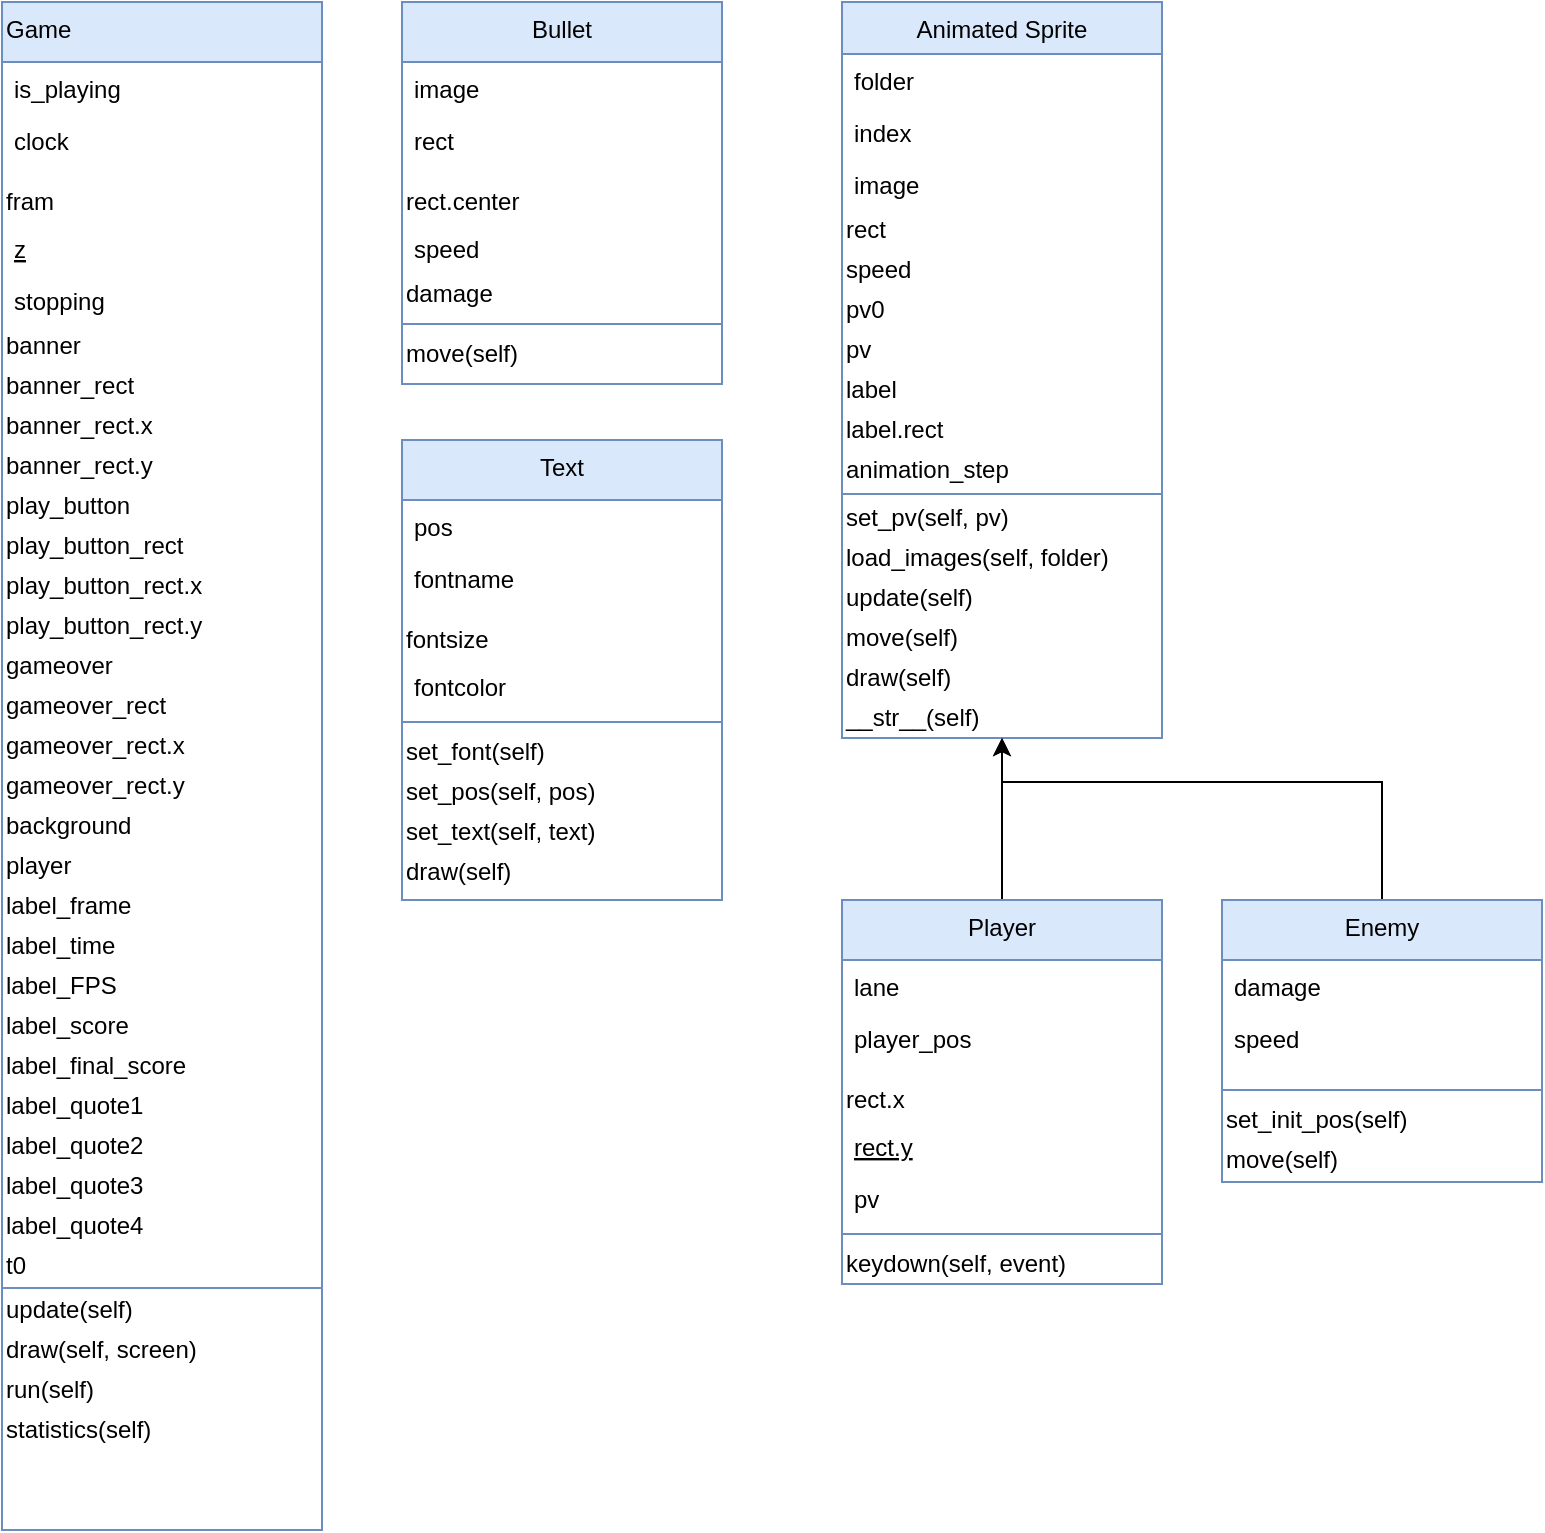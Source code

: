 <mxfile version="14.7.10" type="github">
  <diagram id="C5RBs43oDa-KdzZeNtuy" name="Page-1">
    <mxGraphModel dx="998" dy="548" grid="1" gridSize="10" guides="1" tooltips="1" connect="1" arrows="1" fold="1" page="1" pageScale="1" pageWidth="827" pageHeight="1169" math="0" shadow="0">
      <root>
        <mxCell id="WIyWlLk6GJQsqaUBKTNV-0" />
        <mxCell id="WIyWlLk6GJQsqaUBKTNV-1" parent="WIyWlLk6GJQsqaUBKTNV-0" />
        <mxCell id="zkfFHV4jXpPFQw0GAbJ--0" value="Animated Sprite" style="swimlane;fontStyle=0;align=center;verticalAlign=top;childLayout=stackLayout;horizontal=1;startSize=26;horizontalStack=0;resizeParent=1;resizeLast=0;collapsible=1;marginBottom=0;rounded=0;shadow=0;strokeWidth=1;fillColor=#dae8fc;strokeColor=#6c8ebf;swimlaneFillColor=#ffffff;" parent="WIyWlLk6GJQsqaUBKTNV-1" vertex="1">
          <mxGeometry x="440" y="20" width="160" height="368" as="geometry">
            <mxRectangle x="230" y="140" width="160" height="26" as="alternateBounds" />
          </mxGeometry>
        </mxCell>
        <mxCell id="zkfFHV4jXpPFQw0GAbJ--1" value="folder" style="text;align=left;verticalAlign=top;spacingLeft=4;spacingRight=4;overflow=hidden;rotatable=0;points=[[0,0.5],[1,0.5]];portConstraint=eastwest;" parent="zkfFHV4jXpPFQw0GAbJ--0" vertex="1">
          <mxGeometry y="26" width="160" height="26" as="geometry" />
        </mxCell>
        <mxCell id="zkfFHV4jXpPFQw0GAbJ--2" value="index" style="text;align=left;verticalAlign=top;spacingLeft=4;spacingRight=4;overflow=hidden;rotatable=0;points=[[0,0.5],[1,0.5]];portConstraint=eastwest;rounded=0;shadow=0;html=0;" parent="zkfFHV4jXpPFQw0GAbJ--0" vertex="1">
          <mxGeometry y="52" width="160" height="26" as="geometry" />
        </mxCell>
        <mxCell id="zkfFHV4jXpPFQw0GAbJ--3" value="image" style="text;align=left;verticalAlign=top;spacingLeft=4;spacingRight=4;overflow=hidden;rotatable=0;points=[[0,0.5],[1,0.5]];portConstraint=eastwest;rounded=0;shadow=0;html=0;" parent="zkfFHV4jXpPFQw0GAbJ--0" vertex="1">
          <mxGeometry y="78" width="160" height="26" as="geometry" />
        </mxCell>
        <mxCell id="EvfvX-tzPyEWIJLofch1-0" value="rect" style="text;html=1;resizable=0;autosize=1;align=left;verticalAlign=middle;points=[];fillColor=none;strokeColor=none;rounded=0;" parent="zkfFHV4jXpPFQw0GAbJ--0" vertex="1">
          <mxGeometry y="104" width="160" height="20" as="geometry" />
        </mxCell>
        <mxCell id="EvfvX-tzPyEWIJLofch1-1" value="speed" style="text;html=1;resizable=0;autosize=1;align=left;verticalAlign=middle;points=[];fillColor=none;strokeColor=none;rounded=0;rotation=0;" parent="zkfFHV4jXpPFQw0GAbJ--0" vertex="1">
          <mxGeometry y="124" width="160" height="20" as="geometry" />
        </mxCell>
        <mxCell id="EvfvX-tzPyEWIJLofch1-2" value="pv0" style="text;html=1;resizable=0;autosize=1;align=left;verticalAlign=middle;points=[];fillColor=none;strokeColor=none;rounded=0;" parent="zkfFHV4jXpPFQw0GAbJ--0" vertex="1">
          <mxGeometry y="144" width="160" height="20" as="geometry" />
        </mxCell>
        <mxCell id="EvfvX-tzPyEWIJLofch1-3" value="pv" style="text;html=1;resizable=0;autosize=1;align=left;verticalAlign=middle;points=[];fillColor=none;strokeColor=none;rounded=0;" parent="zkfFHV4jXpPFQw0GAbJ--0" vertex="1">
          <mxGeometry y="164" width="160" height="20" as="geometry" />
        </mxCell>
        <mxCell id="EvfvX-tzPyEWIJLofch1-4" value="label" style="text;html=1;align=left;verticalAlign=middle;resizable=0;points=[];autosize=1;strokeColor=none;" parent="zkfFHV4jXpPFQw0GAbJ--0" vertex="1">
          <mxGeometry y="184" width="160" height="20" as="geometry" />
        </mxCell>
        <mxCell id="EvfvX-tzPyEWIJLofch1-5" value="label.rect" style="text;html=1;resizable=0;autosize=1;align=left;verticalAlign=middle;points=[];fillColor=none;strokeColor=none;rounded=0;" parent="zkfFHV4jXpPFQw0GAbJ--0" vertex="1">
          <mxGeometry y="204" width="160" height="20" as="geometry" />
        </mxCell>
        <mxCell id="p3t-0WlecFYKFIBqedAe-0" value="animation_step" style="text;html=1;resizable=0;autosize=1;align=left;verticalAlign=middle;points=[];fillColor=none;strokeColor=none;rounded=0;" vertex="1" parent="zkfFHV4jXpPFQw0GAbJ--0">
          <mxGeometry y="224" width="160" height="20" as="geometry" />
        </mxCell>
        <mxCell id="zkfFHV4jXpPFQw0GAbJ--4" value="" style="line;html=1;strokeWidth=1;align=left;verticalAlign=middle;spacingTop=-1;spacingLeft=3;spacingRight=3;rotatable=0;labelPosition=right;points=[];portConstraint=eastwest;fillColor=#dae8fc;strokeColor=#6c8ebf;" parent="zkfFHV4jXpPFQw0GAbJ--0" vertex="1">
          <mxGeometry y="244" width="160" height="4" as="geometry" />
        </mxCell>
        <mxCell id="EvfvX-tzPyEWIJLofch1-6" value="set_pv(self, pv)" style="text;html=1;resizable=0;autosize=1;align=left;verticalAlign=middle;points=[];fillColor=none;strokeColor=none;rounded=0;" parent="zkfFHV4jXpPFQw0GAbJ--0" vertex="1">
          <mxGeometry y="248" width="160" height="20" as="geometry" />
        </mxCell>
        <mxCell id="EvfvX-tzPyEWIJLofch1-7" value="load_images(self, folder)" style="text;html=1;resizable=0;autosize=1;align=left;verticalAlign=middle;points=[];fillColor=none;strokeColor=none;rounded=0;" parent="zkfFHV4jXpPFQw0GAbJ--0" vertex="1">
          <mxGeometry y="268" width="160" height="20" as="geometry" />
        </mxCell>
        <mxCell id="EvfvX-tzPyEWIJLofch1-8" value="update(self)" style="text;html=1;resizable=0;autosize=1;align=left;verticalAlign=middle;points=[];fillColor=none;strokeColor=none;rounded=0;" parent="zkfFHV4jXpPFQw0GAbJ--0" vertex="1">
          <mxGeometry y="288" width="160" height="20" as="geometry" />
        </mxCell>
        <mxCell id="EvfvX-tzPyEWIJLofch1-9" value="move(self)" style="text;html=1;resizable=0;autosize=1;align=left;verticalAlign=middle;points=[];fillColor=none;strokeColor=none;rounded=0;" parent="zkfFHV4jXpPFQw0GAbJ--0" vertex="1">
          <mxGeometry y="308" width="160" height="20" as="geometry" />
        </mxCell>
        <mxCell id="EvfvX-tzPyEWIJLofch1-10" value="draw(self)" style="text;html=1;resizable=0;autosize=1;align=left;verticalAlign=middle;points=[];fillColor=none;strokeColor=none;rounded=0;" parent="zkfFHV4jXpPFQw0GAbJ--0" vertex="1">
          <mxGeometry y="328" width="160" height="20" as="geometry" />
        </mxCell>
        <mxCell id="EvfvX-tzPyEWIJLofch1-11" value="__str__(self)" style="text;html=1;resizable=0;autosize=1;align=left;verticalAlign=middle;points=[];fillColor=none;strokeColor=none;rounded=0;" parent="zkfFHV4jXpPFQw0GAbJ--0" vertex="1">
          <mxGeometry y="348" width="160" height="20" as="geometry" />
        </mxCell>
        <mxCell id="zkfFHV4jXpPFQw0GAbJ--6" value="Game" style="swimlane;fontStyle=0;align=left;verticalAlign=top;childLayout=stackLayout;horizontal=1;startSize=30;horizontalStack=0;resizeParent=1;resizeLast=0;collapsible=1;marginBottom=0;rounded=0;shadow=0;strokeWidth=1;swimlaneFillColor=#ffffff;fillColor=#dae8fc;strokeColor=#6c8ebf;" parent="WIyWlLk6GJQsqaUBKTNV-1" vertex="1">
          <mxGeometry x="20" y="20" width="160" height="764" as="geometry">
            <mxRectangle x="130" y="380" width="160" height="26" as="alternateBounds" />
          </mxGeometry>
        </mxCell>
        <mxCell id="zkfFHV4jXpPFQw0GAbJ--7" value="is_playing" style="text;align=left;verticalAlign=top;spacingLeft=4;spacingRight=4;overflow=hidden;rotatable=0;points=[[0,0.5],[1,0.5]];portConstraint=eastwest;" parent="zkfFHV4jXpPFQw0GAbJ--6" vertex="1">
          <mxGeometry y="30" width="160" height="26" as="geometry" />
        </mxCell>
        <mxCell id="zkfFHV4jXpPFQw0GAbJ--8" value="clock" style="text;align=left;verticalAlign=top;spacingLeft=4;spacingRight=4;overflow=hidden;rotatable=0;points=[[0,0.5],[1,0.5]];portConstraint=eastwest;rounded=0;shadow=0;html=0;" parent="zkfFHV4jXpPFQw0GAbJ--6" vertex="1">
          <mxGeometry y="56" width="160" height="34" as="geometry" />
        </mxCell>
        <mxCell id="E1siyjuTaNm7iV4Au7DL-0" value="fram" style="text;html=1;resizable=0;autosize=1;align=left;verticalAlign=middle;points=[];fillColor=none;strokeColor=none;rounded=0;" parent="zkfFHV4jXpPFQw0GAbJ--6" vertex="1">
          <mxGeometry y="90" width="160" height="20" as="geometry" />
        </mxCell>
        <mxCell id="zkfFHV4jXpPFQw0GAbJ--10" value="z" style="text;align=left;verticalAlign=top;spacingLeft=4;spacingRight=4;overflow=hidden;rotatable=0;points=[[0,0.5],[1,0.5]];portConstraint=eastwest;fontStyle=4" parent="zkfFHV4jXpPFQw0GAbJ--6" vertex="1">
          <mxGeometry y="110" width="160" height="26" as="geometry" />
        </mxCell>
        <mxCell id="zkfFHV4jXpPFQw0GAbJ--11" value="stopping" style="text;align=left;verticalAlign=top;spacingLeft=4;spacingRight=4;overflow=hidden;rotatable=0;points=[[0,0.5],[1,0.5]];portConstraint=eastwest;" parent="zkfFHV4jXpPFQw0GAbJ--6" vertex="1">
          <mxGeometry y="136" width="160" height="26" as="geometry" />
        </mxCell>
        <mxCell id="E1siyjuTaNm7iV4Au7DL-1" value="banner" style="text;html=1;resizable=0;autosize=1;align=left;verticalAlign=middle;points=[];fillColor=none;strokeColor=none;rounded=0;" parent="zkfFHV4jXpPFQw0GAbJ--6" vertex="1">
          <mxGeometry y="162" width="160" height="20" as="geometry" />
        </mxCell>
        <mxCell id="E1siyjuTaNm7iV4Au7DL-2" value="banner_rect" style="text;html=1;resizable=0;autosize=1;align=left;verticalAlign=middle;points=[];fillColor=none;strokeColor=none;rounded=0;" parent="zkfFHV4jXpPFQw0GAbJ--6" vertex="1">
          <mxGeometry y="182" width="160" height="20" as="geometry" />
        </mxCell>
        <mxCell id="E1siyjuTaNm7iV4Au7DL-3" value="banner_rect.x" style="text;html=1;resizable=0;autosize=1;align=left;verticalAlign=middle;points=[];fillColor=none;strokeColor=none;rounded=0;" parent="zkfFHV4jXpPFQw0GAbJ--6" vertex="1">
          <mxGeometry y="202" width="160" height="20" as="geometry" />
        </mxCell>
        <mxCell id="EvfvX-tzPyEWIJLofch1-15" value="banner_rect.y" style="text;html=1;resizable=0;autosize=1;align=left;verticalAlign=middle;points=[];fillColor=none;strokeColor=none;rounded=0;" parent="zkfFHV4jXpPFQw0GAbJ--6" vertex="1">
          <mxGeometry y="222" width="160" height="20" as="geometry" />
        </mxCell>
        <mxCell id="EvfvX-tzPyEWIJLofch1-16" value="play_button" style="text;html=1;resizable=0;autosize=1;align=left;verticalAlign=middle;points=[];fillColor=none;strokeColor=none;rounded=0;" parent="zkfFHV4jXpPFQw0GAbJ--6" vertex="1">
          <mxGeometry y="242" width="160" height="20" as="geometry" />
        </mxCell>
        <mxCell id="EvfvX-tzPyEWIJLofch1-17" value="play_button_rect" style="text;html=1;resizable=0;autosize=1;align=left;verticalAlign=middle;points=[];fillColor=none;strokeColor=none;rounded=0;" parent="zkfFHV4jXpPFQw0GAbJ--6" vertex="1">
          <mxGeometry y="262" width="160" height="20" as="geometry" />
        </mxCell>
        <mxCell id="EvfvX-tzPyEWIJLofch1-18" value="play_button_rect.x" style="text;html=1;resizable=0;autosize=1;align=left;verticalAlign=middle;points=[];fillColor=none;strokeColor=none;rounded=0;" parent="zkfFHV4jXpPFQw0GAbJ--6" vertex="1">
          <mxGeometry y="282" width="160" height="20" as="geometry" />
        </mxCell>
        <mxCell id="EvfvX-tzPyEWIJLofch1-19" value="play_button_rect.y" style="text;html=1;resizable=0;autosize=1;align=left;verticalAlign=middle;points=[];fillColor=none;strokeColor=none;rounded=0;" parent="zkfFHV4jXpPFQw0GAbJ--6" vertex="1">
          <mxGeometry y="302" width="160" height="20" as="geometry" />
        </mxCell>
        <mxCell id="EvfvX-tzPyEWIJLofch1-20" value="gameover" style="text;html=1;resizable=0;autosize=1;align=left;verticalAlign=middle;points=[];fillColor=none;strokeColor=none;rounded=0;" parent="zkfFHV4jXpPFQw0GAbJ--6" vertex="1">
          <mxGeometry y="322" width="160" height="20" as="geometry" />
        </mxCell>
        <mxCell id="EvfvX-tzPyEWIJLofch1-21" value="gameover_rect" style="text;html=1;resizable=0;autosize=1;align=left;verticalAlign=middle;points=[];fillColor=none;strokeColor=none;rounded=0;" parent="zkfFHV4jXpPFQw0GAbJ--6" vertex="1">
          <mxGeometry y="342" width="160" height="20" as="geometry" />
        </mxCell>
        <mxCell id="EvfvX-tzPyEWIJLofch1-22" value="gameover_rect.x" style="text;html=1;resizable=0;autosize=1;align=left;verticalAlign=middle;points=[];fillColor=none;strokeColor=none;rounded=0;" parent="zkfFHV4jXpPFQw0GAbJ--6" vertex="1">
          <mxGeometry y="362" width="160" height="20" as="geometry" />
        </mxCell>
        <mxCell id="EvfvX-tzPyEWIJLofch1-23" value="gameover_rect.y" style="text;html=1;resizable=0;autosize=1;align=left;verticalAlign=middle;points=[];fillColor=none;strokeColor=none;rounded=0;" parent="zkfFHV4jXpPFQw0GAbJ--6" vertex="1">
          <mxGeometry y="382" width="160" height="20" as="geometry" />
        </mxCell>
        <mxCell id="EvfvX-tzPyEWIJLofch1-24" value="background" style="text;html=1;resizable=0;autosize=1;align=left;verticalAlign=middle;points=[];fillColor=none;strokeColor=none;rounded=0;" parent="zkfFHV4jXpPFQw0GAbJ--6" vertex="1">
          <mxGeometry y="402" width="160" height="20" as="geometry" />
        </mxCell>
        <mxCell id="EvfvX-tzPyEWIJLofch1-25" value="player" style="text;html=1;resizable=0;autosize=1;align=left;verticalAlign=middle;points=[];fillColor=none;strokeColor=none;rounded=0;" parent="zkfFHV4jXpPFQw0GAbJ--6" vertex="1">
          <mxGeometry y="422" width="160" height="20" as="geometry" />
        </mxCell>
        <mxCell id="EvfvX-tzPyEWIJLofch1-26" value="label_frame" style="text;html=1;resizable=0;autosize=1;align=left;verticalAlign=middle;points=[];fillColor=none;strokeColor=none;rounded=0;" parent="zkfFHV4jXpPFQw0GAbJ--6" vertex="1">
          <mxGeometry y="442" width="160" height="20" as="geometry" />
        </mxCell>
        <mxCell id="EvfvX-tzPyEWIJLofch1-27" value="label_time" style="text;html=1;resizable=0;autosize=1;align=left;verticalAlign=middle;points=[];fillColor=none;strokeColor=none;rounded=0;" parent="zkfFHV4jXpPFQw0GAbJ--6" vertex="1">
          <mxGeometry y="462" width="160" height="20" as="geometry" />
        </mxCell>
        <mxCell id="EvfvX-tzPyEWIJLofch1-28" value="label_FPS" style="text;html=1;resizable=0;autosize=1;align=left;verticalAlign=middle;points=[];fillColor=none;strokeColor=none;rounded=0;" parent="zkfFHV4jXpPFQw0GAbJ--6" vertex="1">
          <mxGeometry y="482" width="160" height="20" as="geometry" />
        </mxCell>
        <mxCell id="EvfvX-tzPyEWIJLofch1-29" value="label_score" style="text;html=1;resizable=0;autosize=1;align=left;verticalAlign=middle;points=[];fillColor=none;strokeColor=none;rounded=0;" parent="zkfFHV4jXpPFQw0GAbJ--6" vertex="1">
          <mxGeometry y="502" width="160" height="20" as="geometry" />
        </mxCell>
        <mxCell id="EvfvX-tzPyEWIJLofch1-30" value="label_final_score" style="text;html=1;resizable=0;autosize=1;align=left;verticalAlign=middle;points=[];fillColor=none;strokeColor=none;rounded=0;" parent="zkfFHV4jXpPFQw0GAbJ--6" vertex="1">
          <mxGeometry y="522" width="160" height="20" as="geometry" />
        </mxCell>
        <mxCell id="EvfvX-tzPyEWIJLofch1-31" value="label_quote1" style="text;html=1;resizable=0;autosize=1;align=left;verticalAlign=middle;points=[];fillColor=none;strokeColor=none;rounded=0;" parent="zkfFHV4jXpPFQw0GAbJ--6" vertex="1">
          <mxGeometry y="542" width="160" height="20" as="geometry" />
        </mxCell>
        <mxCell id="EvfvX-tzPyEWIJLofch1-32" value="label_quote2" style="text;html=1;resizable=0;autosize=1;align=left;verticalAlign=middle;points=[];fillColor=none;strokeColor=none;rounded=0;" parent="zkfFHV4jXpPFQw0GAbJ--6" vertex="1">
          <mxGeometry y="562" width="160" height="20" as="geometry" />
        </mxCell>
        <mxCell id="EvfvX-tzPyEWIJLofch1-33" value="label_quote3" style="text;html=1;resizable=0;autosize=1;align=left;verticalAlign=middle;points=[];fillColor=none;strokeColor=none;rounded=0;" parent="zkfFHV4jXpPFQw0GAbJ--6" vertex="1">
          <mxGeometry y="582" width="160" height="20" as="geometry" />
        </mxCell>
        <mxCell id="EvfvX-tzPyEWIJLofch1-34" value="label_quote4" style="text;html=1;resizable=0;autosize=1;align=left;verticalAlign=middle;points=[];fillColor=none;strokeColor=none;rounded=0;" parent="zkfFHV4jXpPFQw0GAbJ--6" vertex="1">
          <mxGeometry y="602" width="160" height="20" as="geometry" />
        </mxCell>
        <mxCell id="EvfvX-tzPyEWIJLofch1-35" value="t0" style="text;html=1;resizable=0;autosize=1;align=left;verticalAlign=middle;points=[];fillColor=none;strokeColor=none;rounded=0;" parent="zkfFHV4jXpPFQw0GAbJ--6" vertex="1">
          <mxGeometry y="622" width="160" height="20" as="geometry" />
        </mxCell>
        <mxCell id="zkfFHV4jXpPFQw0GAbJ--9" value="" style="line;html=1;strokeWidth=1;align=left;verticalAlign=middle;spacingTop=-1;spacingLeft=3;spacingRight=3;rotatable=0;labelPosition=right;points=[];portConstraint=eastwest;fillColor=#dae8fc;strokeColor=#6c8ebf;" parent="zkfFHV4jXpPFQw0GAbJ--6" vertex="1">
          <mxGeometry y="642" width="160" height="2" as="geometry" />
        </mxCell>
        <mxCell id="EvfvX-tzPyEWIJLofch1-36" value="update(self)" style="text;html=1;resizable=0;autosize=1;align=left;verticalAlign=middle;points=[];fillColor=none;strokeColor=none;rounded=0;" parent="zkfFHV4jXpPFQw0GAbJ--6" vertex="1">
          <mxGeometry y="644" width="160" height="20" as="geometry" />
        </mxCell>
        <mxCell id="EvfvX-tzPyEWIJLofch1-37" value="draw(self, screen)" style="text;html=1;resizable=0;autosize=1;align=left;verticalAlign=middle;points=[];fillColor=none;strokeColor=none;rounded=0;" parent="zkfFHV4jXpPFQw0GAbJ--6" vertex="1">
          <mxGeometry y="664" width="160" height="20" as="geometry" />
        </mxCell>
        <mxCell id="EvfvX-tzPyEWIJLofch1-38" value="run(self)" style="text;html=1;resizable=0;autosize=1;align=left;verticalAlign=middle;points=[];fillColor=none;strokeColor=none;rounded=0;" parent="zkfFHV4jXpPFQw0GAbJ--6" vertex="1">
          <mxGeometry y="684" width="160" height="20" as="geometry" />
        </mxCell>
        <mxCell id="EvfvX-tzPyEWIJLofch1-39" value="statistics(self)" style="text;html=1;resizable=0;autosize=1;align=left;verticalAlign=middle;points=[];fillColor=none;strokeColor=none;rounded=0;" parent="zkfFHV4jXpPFQw0GAbJ--6" vertex="1">
          <mxGeometry y="704" width="160" height="20" as="geometry" />
        </mxCell>
        <mxCell id="EvfvX-tzPyEWIJLofch1-14" style="edgeStyle=orthogonalEdgeStyle;rounded=0;orthogonalLoop=1;jettySize=auto;html=1;" parent="WIyWlLk6GJQsqaUBKTNV-1" source="E1siyjuTaNm7iV4Au7DL-7" target="zkfFHV4jXpPFQw0GAbJ--0" edge="1">
          <mxGeometry relative="1" as="geometry">
            <Array as="points">
              <mxPoint x="710" y="410" />
              <mxPoint x="520" y="410" />
            </Array>
          </mxGeometry>
        </mxCell>
        <mxCell id="E1siyjuTaNm7iV4Au7DL-7" value="Enemy" style="swimlane;fontStyle=0;align=center;verticalAlign=top;childLayout=stackLayout;horizontal=1;startSize=30;horizontalStack=0;resizeParent=1;resizeLast=0;collapsible=1;marginBottom=0;rounded=0;shadow=0;strokeWidth=1;swimlaneFillColor=#ffffff;fillColor=#dae8fc;strokeColor=#6c8ebf;" parent="WIyWlLk6GJQsqaUBKTNV-1" vertex="1">
          <mxGeometry x="630" y="469" width="160" height="141" as="geometry">
            <mxRectangle x="130" y="380" width="160" height="26" as="alternateBounds" />
          </mxGeometry>
        </mxCell>
        <mxCell id="E1siyjuTaNm7iV4Au7DL-8" value="damage" style="text;align=left;verticalAlign=top;spacingLeft=4;spacingRight=4;overflow=hidden;rotatable=0;points=[[0,0.5],[1,0.5]];portConstraint=eastwest;" parent="E1siyjuTaNm7iV4Au7DL-7" vertex="1">
          <mxGeometry y="30" width="160" height="26" as="geometry" />
        </mxCell>
        <mxCell id="E1siyjuTaNm7iV4Au7DL-9" value="speed" style="text;align=left;verticalAlign=top;spacingLeft=4;spacingRight=4;overflow=hidden;rotatable=0;points=[[0,0.5],[1,0.5]];portConstraint=eastwest;rounded=0;shadow=0;html=0;" parent="E1siyjuTaNm7iV4Au7DL-7" vertex="1">
          <mxGeometry y="56" width="160" height="34" as="geometry" />
        </mxCell>
        <mxCell id="E1siyjuTaNm7iV4Au7DL-16" value="" style="line;html=1;strokeWidth=1;align=left;verticalAlign=middle;spacingTop=-1;spacingLeft=3;spacingRight=3;rotatable=0;labelPosition=right;points=[];portConstraint=eastwest;fillColor=#dae8fc;strokeColor=#6c8ebf;" parent="E1siyjuTaNm7iV4Au7DL-7" vertex="1">
          <mxGeometry y="90" width="160" height="10" as="geometry" />
        </mxCell>
        <mxCell id="E1siyjuTaNm7iV4Au7DL-17" value="set_init_pos(self)" style="text;html=1;resizable=0;autosize=1;align=left;verticalAlign=middle;points=[];fillColor=none;strokeColor=none;rounded=0;" parent="E1siyjuTaNm7iV4Au7DL-7" vertex="1">
          <mxGeometry y="100" width="160" height="20" as="geometry" />
        </mxCell>
        <mxCell id="E1siyjuTaNm7iV4Au7DL-18" value="move(self)" style="text;html=1;resizable=0;autosize=1;align=left;verticalAlign=middle;points=[];fillColor=none;strokeColor=none;rounded=0;" parent="E1siyjuTaNm7iV4Au7DL-7" vertex="1">
          <mxGeometry y="120" width="160" height="20" as="geometry" />
        </mxCell>
        <mxCell id="EvfvX-tzPyEWIJLofch1-13" style="edgeStyle=orthogonalEdgeStyle;rounded=0;orthogonalLoop=1;jettySize=auto;html=1;" parent="WIyWlLk6GJQsqaUBKTNV-1" source="E1siyjuTaNm7iV4Au7DL-34" target="zkfFHV4jXpPFQw0GAbJ--0" edge="1">
          <mxGeometry relative="1" as="geometry" />
        </mxCell>
        <mxCell id="E1siyjuTaNm7iV4Au7DL-34" value="Player" style="swimlane;fontStyle=0;align=center;verticalAlign=top;childLayout=stackLayout;horizontal=1;startSize=30;horizontalStack=0;resizeParent=1;resizeLast=0;collapsible=1;marginBottom=0;rounded=0;shadow=0;strokeWidth=1;swimlaneFillColor=#ffffff;fillColor=#dae8fc;strokeColor=#6c8ebf;" parent="WIyWlLk6GJQsqaUBKTNV-1" vertex="1">
          <mxGeometry x="440" y="469" width="160" height="192" as="geometry">
            <mxRectangle x="130" y="380" width="160" height="26" as="alternateBounds" />
          </mxGeometry>
        </mxCell>
        <mxCell id="E1siyjuTaNm7iV4Au7DL-35" value="lane" style="text;align=left;verticalAlign=top;spacingLeft=4;spacingRight=4;overflow=hidden;rotatable=0;points=[[0,0.5],[1,0.5]];portConstraint=eastwest;" parent="E1siyjuTaNm7iV4Au7DL-34" vertex="1">
          <mxGeometry y="30" width="160" height="26" as="geometry" />
        </mxCell>
        <mxCell id="E1siyjuTaNm7iV4Au7DL-36" value="player_pos" style="text;align=left;verticalAlign=top;spacingLeft=4;spacingRight=4;overflow=hidden;rotatable=0;points=[[0,0.5],[1,0.5]];portConstraint=eastwest;rounded=0;shadow=0;html=0;" parent="E1siyjuTaNm7iV4Au7DL-34" vertex="1">
          <mxGeometry y="56" width="160" height="34" as="geometry" />
        </mxCell>
        <mxCell id="E1siyjuTaNm7iV4Au7DL-37" value="rect.x" style="text;html=1;resizable=0;autosize=1;align=left;verticalAlign=middle;points=[];fillColor=none;strokeColor=none;rounded=0;" parent="E1siyjuTaNm7iV4Au7DL-34" vertex="1">
          <mxGeometry y="90" width="160" height="20" as="geometry" />
        </mxCell>
        <mxCell id="E1siyjuTaNm7iV4Au7DL-38" value="rect.y" style="text;align=left;verticalAlign=top;spacingLeft=4;spacingRight=4;overflow=hidden;rotatable=0;points=[[0,0.5],[1,0.5]];portConstraint=eastwest;fontStyle=4" parent="E1siyjuTaNm7iV4Au7DL-34" vertex="1">
          <mxGeometry y="110" width="160" height="26" as="geometry" />
        </mxCell>
        <mxCell id="E1siyjuTaNm7iV4Au7DL-39" value="pv" style="text;align=left;verticalAlign=top;spacingLeft=4;spacingRight=4;overflow=hidden;rotatable=0;points=[[0,0.5],[1,0.5]];portConstraint=eastwest;" parent="E1siyjuTaNm7iV4Au7DL-34" vertex="1">
          <mxGeometry y="136" width="160" height="26" as="geometry" />
        </mxCell>
        <mxCell id="E1siyjuTaNm7iV4Au7DL-43" value="" style="line;html=1;strokeWidth=1;align=left;verticalAlign=middle;spacingTop=-1;spacingLeft=3;spacingRight=3;rotatable=0;labelPosition=right;points=[];portConstraint=eastwest;fillColor=#dae8fc;strokeColor=#6c8ebf;" parent="E1siyjuTaNm7iV4Au7DL-34" vertex="1">
          <mxGeometry y="162" width="160" height="10" as="geometry" />
        </mxCell>
        <mxCell id="E1siyjuTaNm7iV4Au7DL-44" value="keydown(self, event)" style="text;html=1;resizable=0;autosize=1;align=left;verticalAlign=middle;points=[];fillColor=none;strokeColor=none;rounded=0;" parent="E1siyjuTaNm7iV4Au7DL-34" vertex="1">
          <mxGeometry y="172" width="160" height="20" as="geometry" />
        </mxCell>
        <mxCell id="E1siyjuTaNm7iV4Au7DL-48" value="Bullet" style="swimlane;fontStyle=0;align=center;verticalAlign=top;childLayout=stackLayout;horizontal=1;startSize=30;horizontalStack=0;resizeParent=1;resizeLast=0;collapsible=1;marginBottom=0;rounded=0;shadow=0;strokeWidth=1;swimlaneFillColor=#ffffff;fillColor=#dae8fc;strokeColor=#6c8ebf;" parent="WIyWlLk6GJQsqaUBKTNV-1" vertex="1">
          <mxGeometry x="220" y="20" width="160" height="191" as="geometry">
            <mxRectangle x="130" y="380" width="160" height="26" as="alternateBounds" />
          </mxGeometry>
        </mxCell>
        <mxCell id="E1siyjuTaNm7iV4Au7DL-49" value="image" style="text;align=left;verticalAlign=top;spacingLeft=4;spacingRight=4;overflow=hidden;rotatable=0;points=[[0,0.5],[1,0.5]];portConstraint=eastwest;" parent="E1siyjuTaNm7iV4Au7DL-48" vertex="1">
          <mxGeometry y="30" width="160" height="26" as="geometry" />
        </mxCell>
        <mxCell id="E1siyjuTaNm7iV4Au7DL-50" value="rect" style="text;align=left;verticalAlign=top;spacingLeft=4;spacingRight=4;overflow=hidden;rotatable=0;points=[[0,0.5],[1,0.5]];portConstraint=eastwest;rounded=0;shadow=0;html=0;" parent="E1siyjuTaNm7iV4Au7DL-48" vertex="1">
          <mxGeometry y="56" width="160" height="34" as="geometry" />
        </mxCell>
        <mxCell id="E1siyjuTaNm7iV4Au7DL-51" value="rect.center" style="text;html=1;resizable=0;autosize=1;align=left;verticalAlign=middle;points=[];fillColor=none;strokeColor=none;rounded=0;" parent="E1siyjuTaNm7iV4Au7DL-48" vertex="1">
          <mxGeometry y="90" width="160" height="20" as="geometry" />
        </mxCell>
        <mxCell id="E1siyjuTaNm7iV4Au7DL-53" value="speed" style="text;align=left;verticalAlign=top;spacingLeft=4;spacingRight=4;overflow=hidden;rotatable=0;points=[[0,0.5],[1,0.5]];portConstraint=eastwest;" parent="E1siyjuTaNm7iV4Au7DL-48" vertex="1">
          <mxGeometry y="110" width="160" height="26" as="geometry" />
        </mxCell>
        <mxCell id="E1siyjuTaNm7iV4Au7DL-54" value="damage" style="text;html=1;resizable=0;autosize=1;align=left;verticalAlign=middle;points=[];fillColor=none;strokeColor=none;rounded=0;" parent="E1siyjuTaNm7iV4Au7DL-48" vertex="1">
          <mxGeometry y="136" width="160" height="20" as="geometry" />
        </mxCell>
        <mxCell id="E1siyjuTaNm7iV4Au7DL-56" value="" style="line;html=1;strokeWidth=1;align=left;verticalAlign=middle;spacingTop=-1;spacingLeft=3;spacingRight=3;rotatable=0;labelPosition=right;points=[];portConstraint=eastwest;fillColor=#dae8fc;strokeColor=#6c8ebf;" parent="E1siyjuTaNm7iV4Au7DL-48" vertex="1">
          <mxGeometry y="156" width="160" height="10" as="geometry" />
        </mxCell>
        <mxCell id="E1siyjuTaNm7iV4Au7DL-57" value="move(self)" style="text;html=1;resizable=0;autosize=1;align=left;verticalAlign=middle;points=[];fillColor=none;strokeColor=none;rounded=0;" parent="E1siyjuTaNm7iV4Au7DL-48" vertex="1">
          <mxGeometry y="166" width="160" height="20" as="geometry" />
        </mxCell>
        <mxCell id="EvfvX-tzPyEWIJLofch1-42" value="Text" style="swimlane;fontStyle=0;align=center;verticalAlign=top;childLayout=stackLayout;horizontal=1;startSize=30;horizontalStack=0;resizeParent=1;resizeLast=0;collapsible=1;marginBottom=0;rounded=0;shadow=0;strokeWidth=1;swimlaneFillColor=#ffffff;fillColor=#dae8fc;strokeColor=#6c8ebf;" parent="WIyWlLk6GJQsqaUBKTNV-1" vertex="1">
          <mxGeometry x="220" y="239" width="160" height="230" as="geometry">
            <mxRectangle x="130" y="380" width="160" height="26" as="alternateBounds" />
          </mxGeometry>
        </mxCell>
        <mxCell id="EvfvX-tzPyEWIJLofch1-43" value="pos" style="text;align=left;verticalAlign=top;spacingLeft=4;spacingRight=4;overflow=hidden;rotatable=0;points=[[0,0.5],[1,0.5]];portConstraint=eastwest;" parent="EvfvX-tzPyEWIJLofch1-42" vertex="1">
          <mxGeometry y="30" width="160" height="26" as="geometry" />
        </mxCell>
        <mxCell id="EvfvX-tzPyEWIJLofch1-44" value="fontname" style="text;align=left;verticalAlign=top;spacingLeft=4;spacingRight=4;overflow=hidden;rotatable=0;points=[[0,0.5],[1,0.5]];portConstraint=eastwest;rounded=0;shadow=0;html=0;" parent="EvfvX-tzPyEWIJLofch1-42" vertex="1">
          <mxGeometry y="56" width="160" height="34" as="geometry" />
        </mxCell>
        <mxCell id="EvfvX-tzPyEWIJLofch1-45" value="fontsize" style="text;html=1;resizable=0;autosize=1;align=left;verticalAlign=middle;points=[];fillColor=none;strokeColor=none;rounded=0;" parent="EvfvX-tzPyEWIJLofch1-42" vertex="1">
          <mxGeometry y="90" width="160" height="20" as="geometry" />
        </mxCell>
        <mxCell id="EvfvX-tzPyEWIJLofch1-46" value="fontcolor" style="text;align=left;verticalAlign=top;spacingLeft=4;spacingRight=4;overflow=hidden;rotatable=0;points=[[0,0.5],[1,0.5]];portConstraint=eastwest;" parent="EvfvX-tzPyEWIJLofch1-42" vertex="1">
          <mxGeometry y="110" width="160" height="26" as="geometry" />
        </mxCell>
        <mxCell id="EvfvX-tzPyEWIJLofch1-48" value="" style="line;html=1;strokeWidth=1;align=left;verticalAlign=middle;spacingTop=-1;spacingLeft=3;spacingRight=3;rotatable=0;labelPosition=right;points=[];portConstraint=eastwest;fillColor=#dae8fc;strokeColor=#6c8ebf;" parent="EvfvX-tzPyEWIJLofch1-42" vertex="1">
          <mxGeometry y="136" width="160" height="10" as="geometry" />
        </mxCell>
        <mxCell id="EvfvX-tzPyEWIJLofch1-49" value="set_font(self)" style="text;html=1;resizable=0;autosize=1;align=left;verticalAlign=middle;points=[];fillColor=none;strokeColor=none;rounded=0;" parent="EvfvX-tzPyEWIJLofch1-42" vertex="1">
          <mxGeometry y="146" width="160" height="20" as="geometry" />
        </mxCell>
        <mxCell id="EvfvX-tzPyEWIJLofch1-50" value="set_pos(self, pos)" style="text;html=1;resizable=0;autosize=1;align=left;verticalAlign=middle;points=[];fillColor=none;strokeColor=none;rounded=0;" parent="EvfvX-tzPyEWIJLofch1-42" vertex="1">
          <mxGeometry y="166" width="160" height="20" as="geometry" />
        </mxCell>
        <mxCell id="EvfvX-tzPyEWIJLofch1-51" value="set_text(self, text)" style="text;html=1;resizable=0;autosize=1;align=left;verticalAlign=middle;points=[];fillColor=none;strokeColor=none;rounded=0;" parent="EvfvX-tzPyEWIJLofch1-42" vertex="1">
          <mxGeometry y="186" width="160" height="20" as="geometry" />
        </mxCell>
        <mxCell id="EvfvX-tzPyEWIJLofch1-52" value="draw(self)" style="text;html=1;resizable=0;autosize=1;align=left;verticalAlign=middle;points=[];fillColor=none;strokeColor=none;rounded=0;" parent="EvfvX-tzPyEWIJLofch1-42" vertex="1">
          <mxGeometry y="206" width="160" height="20" as="geometry" />
        </mxCell>
      </root>
    </mxGraphModel>
  </diagram>
</mxfile>
